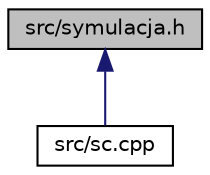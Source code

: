 digraph "src/symulacja.h"
{
  edge [fontname="Helvetica",fontsize="10",labelfontname="Helvetica",labelfontsize="10"];
  node [fontname="Helvetica",fontsize="10",shape=record];
  Node1 [label="src/symulacja.h",height=0.2,width=0.4,color="black", fillcolor="grey75", style="filled", fontcolor="black"];
  Node1 -> Node2 [dir="back",color="midnightblue",fontsize="10",style="solid",fontname="Helvetica"];
  Node2 [label="src/sc.cpp",height=0.2,width=0.4,color="black", fillcolor="white", style="filled",URL="$sc_8cpp.html",tooltip="Definicja klasy sc. "];
}
